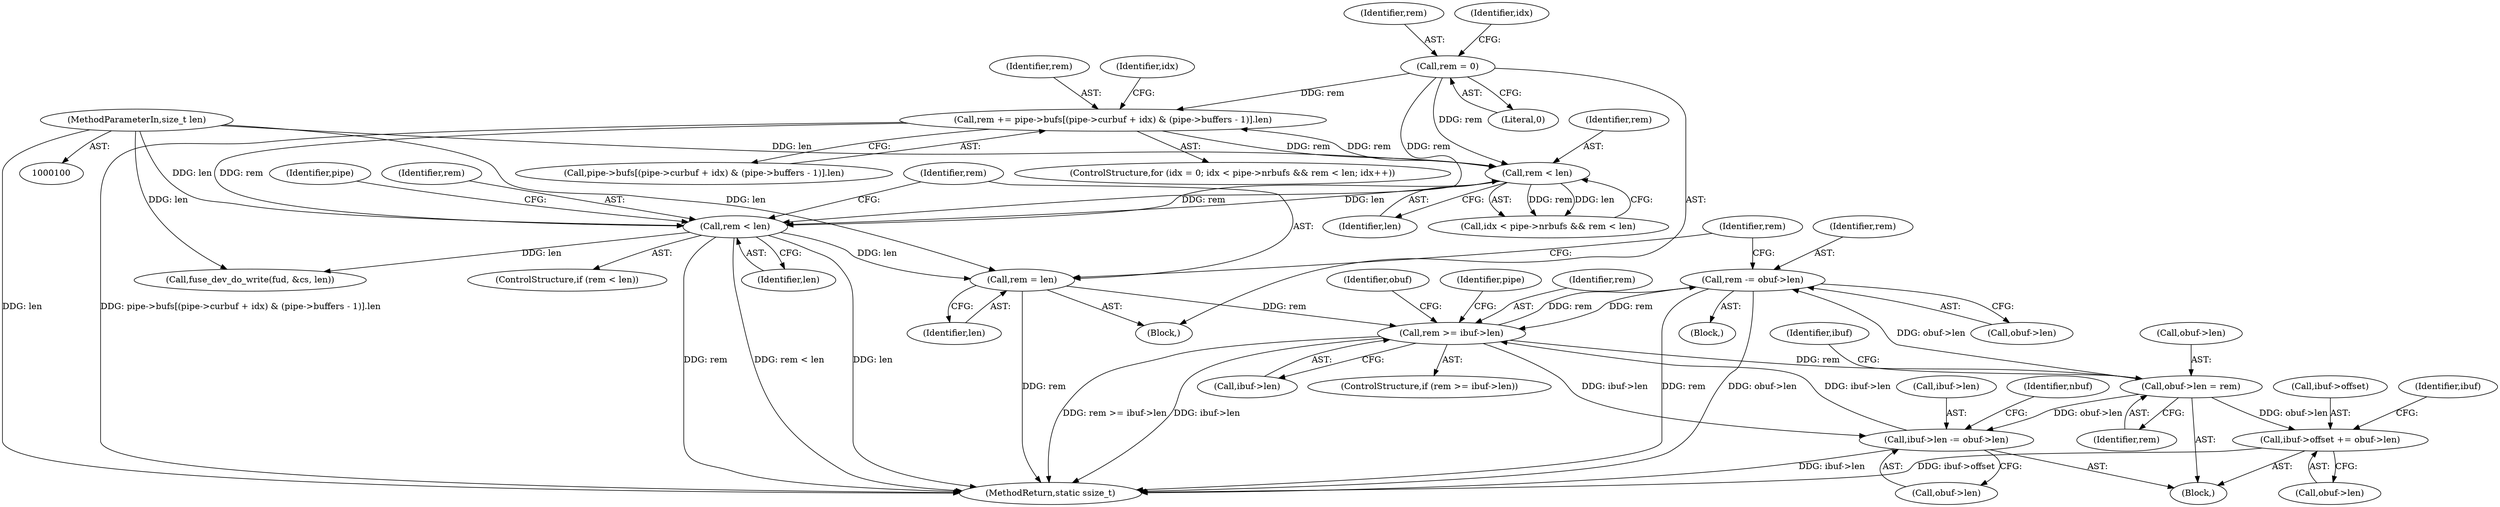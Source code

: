 digraph "0_linux_6b3a707736301c2128ca85ce85fb13f60b5e350a@pointer" {
"1000303" [label="(Call,rem -= obuf->len)"];
"1000282" [label="(Call,obuf->len = rem)"];
"1000232" [label="(Call,rem >= ibuf->len)"];
"1000303" [label="(Call,rem -= obuf->len)"];
"1000196" [label="(Call,rem = len)"];
"1000189" [label="(Call,rem < len)"];
"1000165" [label="(Call,rem += pipe->bufs[(pipe->curbuf + idx) & (pipe->buffers - 1)].len)"];
"1000147" [label="(Call,rem = 0)"];
"1000160" [label="(Call,rem < len)"];
"1000104" [label="(MethodParameterIn,size_t len)"];
"1000294" [label="(Call,ibuf->len -= obuf->len)"];
"1000287" [label="(Call,ibuf->offset += obuf->len)"];
"1000234" [label="(Call,ibuf->len)"];
"1000282" [label="(Call,obuf->len = rem)"];
"1000188" [label="(ControlStructure,if (rem < len))"];
"1000190" [label="(Identifier,rem)"];
"1000240" [label="(Identifier,obuf)"];
"1000303" [label="(Call,rem -= obuf->len)"];
"1000148" [label="(Identifier,rem)"];
"1000286" [label="(Identifier,rem)"];
"1000200" [label="(Identifier,rem)"];
"1000291" [label="(Call,obuf->len)"];
"1000194" [label="(Identifier,pipe)"];
"1000295" [label="(Call,ibuf->len)"];
"1000289" [label="(Identifier,ibuf)"];
"1000298" [label="(Call,obuf->len)"];
"1000302" [label="(Identifier,nbuf)"];
"1000231" [label="(ControlStructure,if (rem >= ibuf->len))"];
"1000341" [label="(Call,fuse_dev_do_write(fud, &cs, len))"];
"1000196" [label="(Call,rem = len)"];
"1000152" [label="(Identifier,idx)"];
"1000270" [label="(Identifier,pipe)"];
"1000370" [label="(MethodReturn,static ssize_t)"];
"1000166" [label="(Identifier,rem)"];
"1000162" [label="(Identifier,len)"];
"1000189" [label="(Call,rem < len)"];
"1000283" [label="(Call,obuf->len)"];
"1000287" [label="(Call,ibuf->offset += obuf->len)"];
"1000294" [label="(Call,ibuf->len -= obuf->len)"];
"1000165" [label="(Call,rem += pipe->bufs[(pipe->curbuf + idx) & (pipe->buffers - 1)].len)"];
"1000104" [label="(MethodParameterIn,size_t len)"];
"1000164" [label="(Identifier,idx)"];
"1000161" [label="(Identifier,rem)"];
"1000150" [label="(ControlStructure,for (idx = 0; idx < pipe->nrbufs && rem < len; idx++))"];
"1000106" [label="(Block,)"];
"1000305" [label="(Call,obuf->len)"];
"1000232" [label="(Call,rem >= ibuf->len)"];
"1000288" [label="(Call,ibuf->offset)"];
"1000201" [label="(Block,)"];
"1000268" [label="(Block,)"];
"1000198" [label="(Identifier,len)"];
"1000191" [label="(Identifier,len)"];
"1000147" [label="(Call,rem = 0)"];
"1000167" [label="(Call,pipe->bufs[(pipe->curbuf + idx) & (pipe->buffers - 1)].len)"];
"1000296" [label="(Identifier,ibuf)"];
"1000160" [label="(Call,rem < len)"];
"1000304" [label="(Identifier,rem)"];
"1000149" [label="(Literal,0)"];
"1000197" [label="(Identifier,rem)"];
"1000154" [label="(Call,idx < pipe->nrbufs && rem < len)"];
"1000233" [label="(Identifier,rem)"];
"1000303" -> "1000201"  [label="AST: "];
"1000303" -> "1000305"  [label="CFG: "];
"1000304" -> "1000303"  [label="AST: "];
"1000305" -> "1000303"  [label="AST: "];
"1000200" -> "1000303"  [label="CFG: "];
"1000303" -> "1000370"  [label="DDG: rem"];
"1000303" -> "1000370"  [label="DDG: obuf->len"];
"1000303" -> "1000232"  [label="DDG: rem"];
"1000282" -> "1000303"  [label="DDG: obuf->len"];
"1000232" -> "1000303"  [label="DDG: rem"];
"1000282" -> "1000268"  [label="AST: "];
"1000282" -> "1000286"  [label="CFG: "];
"1000283" -> "1000282"  [label="AST: "];
"1000286" -> "1000282"  [label="AST: "];
"1000289" -> "1000282"  [label="CFG: "];
"1000232" -> "1000282"  [label="DDG: rem"];
"1000282" -> "1000287"  [label="DDG: obuf->len"];
"1000282" -> "1000294"  [label="DDG: obuf->len"];
"1000232" -> "1000231"  [label="AST: "];
"1000232" -> "1000234"  [label="CFG: "];
"1000233" -> "1000232"  [label="AST: "];
"1000234" -> "1000232"  [label="AST: "];
"1000240" -> "1000232"  [label="CFG: "];
"1000270" -> "1000232"  [label="CFG: "];
"1000232" -> "1000370"  [label="DDG: rem >= ibuf->len"];
"1000232" -> "1000370"  [label="DDG: ibuf->len"];
"1000196" -> "1000232"  [label="DDG: rem"];
"1000294" -> "1000232"  [label="DDG: ibuf->len"];
"1000232" -> "1000294"  [label="DDG: ibuf->len"];
"1000196" -> "1000106"  [label="AST: "];
"1000196" -> "1000198"  [label="CFG: "];
"1000197" -> "1000196"  [label="AST: "];
"1000198" -> "1000196"  [label="AST: "];
"1000200" -> "1000196"  [label="CFG: "];
"1000196" -> "1000370"  [label="DDG: rem"];
"1000189" -> "1000196"  [label="DDG: len"];
"1000104" -> "1000196"  [label="DDG: len"];
"1000189" -> "1000188"  [label="AST: "];
"1000189" -> "1000191"  [label="CFG: "];
"1000190" -> "1000189"  [label="AST: "];
"1000191" -> "1000189"  [label="AST: "];
"1000194" -> "1000189"  [label="CFG: "];
"1000197" -> "1000189"  [label="CFG: "];
"1000189" -> "1000370"  [label="DDG: rem"];
"1000189" -> "1000370"  [label="DDG: rem < len"];
"1000189" -> "1000370"  [label="DDG: len"];
"1000165" -> "1000189"  [label="DDG: rem"];
"1000147" -> "1000189"  [label="DDG: rem"];
"1000160" -> "1000189"  [label="DDG: rem"];
"1000160" -> "1000189"  [label="DDG: len"];
"1000104" -> "1000189"  [label="DDG: len"];
"1000189" -> "1000341"  [label="DDG: len"];
"1000165" -> "1000150"  [label="AST: "];
"1000165" -> "1000167"  [label="CFG: "];
"1000166" -> "1000165"  [label="AST: "];
"1000167" -> "1000165"  [label="AST: "];
"1000164" -> "1000165"  [label="CFG: "];
"1000165" -> "1000370"  [label="DDG: pipe->bufs[(pipe->curbuf + idx) & (pipe->buffers - 1)].len"];
"1000165" -> "1000160"  [label="DDG: rem"];
"1000147" -> "1000165"  [label="DDG: rem"];
"1000160" -> "1000165"  [label="DDG: rem"];
"1000147" -> "1000106"  [label="AST: "];
"1000147" -> "1000149"  [label="CFG: "];
"1000148" -> "1000147"  [label="AST: "];
"1000149" -> "1000147"  [label="AST: "];
"1000152" -> "1000147"  [label="CFG: "];
"1000147" -> "1000160"  [label="DDG: rem"];
"1000160" -> "1000154"  [label="AST: "];
"1000160" -> "1000162"  [label="CFG: "];
"1000161" -> "1000160"  [label="AST: "];
"1000162" -> "1000160"  [label="AST: "];
"1000154" -> "1000160"  [label="CFG: "];
"1000160" -> "1000154"  [label="DDG: rem"];
"1000160" -> "1000154"  [label="DDG: len"];
"1000104" -> "1000160"  [label="DDG: len"];
"1000104" -> "1000100"  [label="AST: "];
"1000104" -> "1000370"  [label="DDG: len"];
"1000104" -> "1000341"  [label="DDG: len"];
"1000294" -> "1000268"  [label="AST: "];
"1000294" -> "1000298"  [label="CFG: "];
"1000295" -> "1000294"  [label="AST: "];
"1000298" -> "1000294"  [label="AST: "];
"1000302" -> "1000294"  [label="CFG: "];
"1000294" -> "1000370"  [label="DDG: ibuf->len"];
"1000287" -> "1000268"  [label="AST: "];
"1000287" -> "1000291"  [label="CFG: "];
"1000288" -> "1000287"  [label="AST: "];
"1000291" -> "1000287"  [label="AST: "];
"1000296" -> "1000287"  [label="CFG: "];
"1000287" -> "1000370"  [label="DDG: ibuf->offset"];
}
